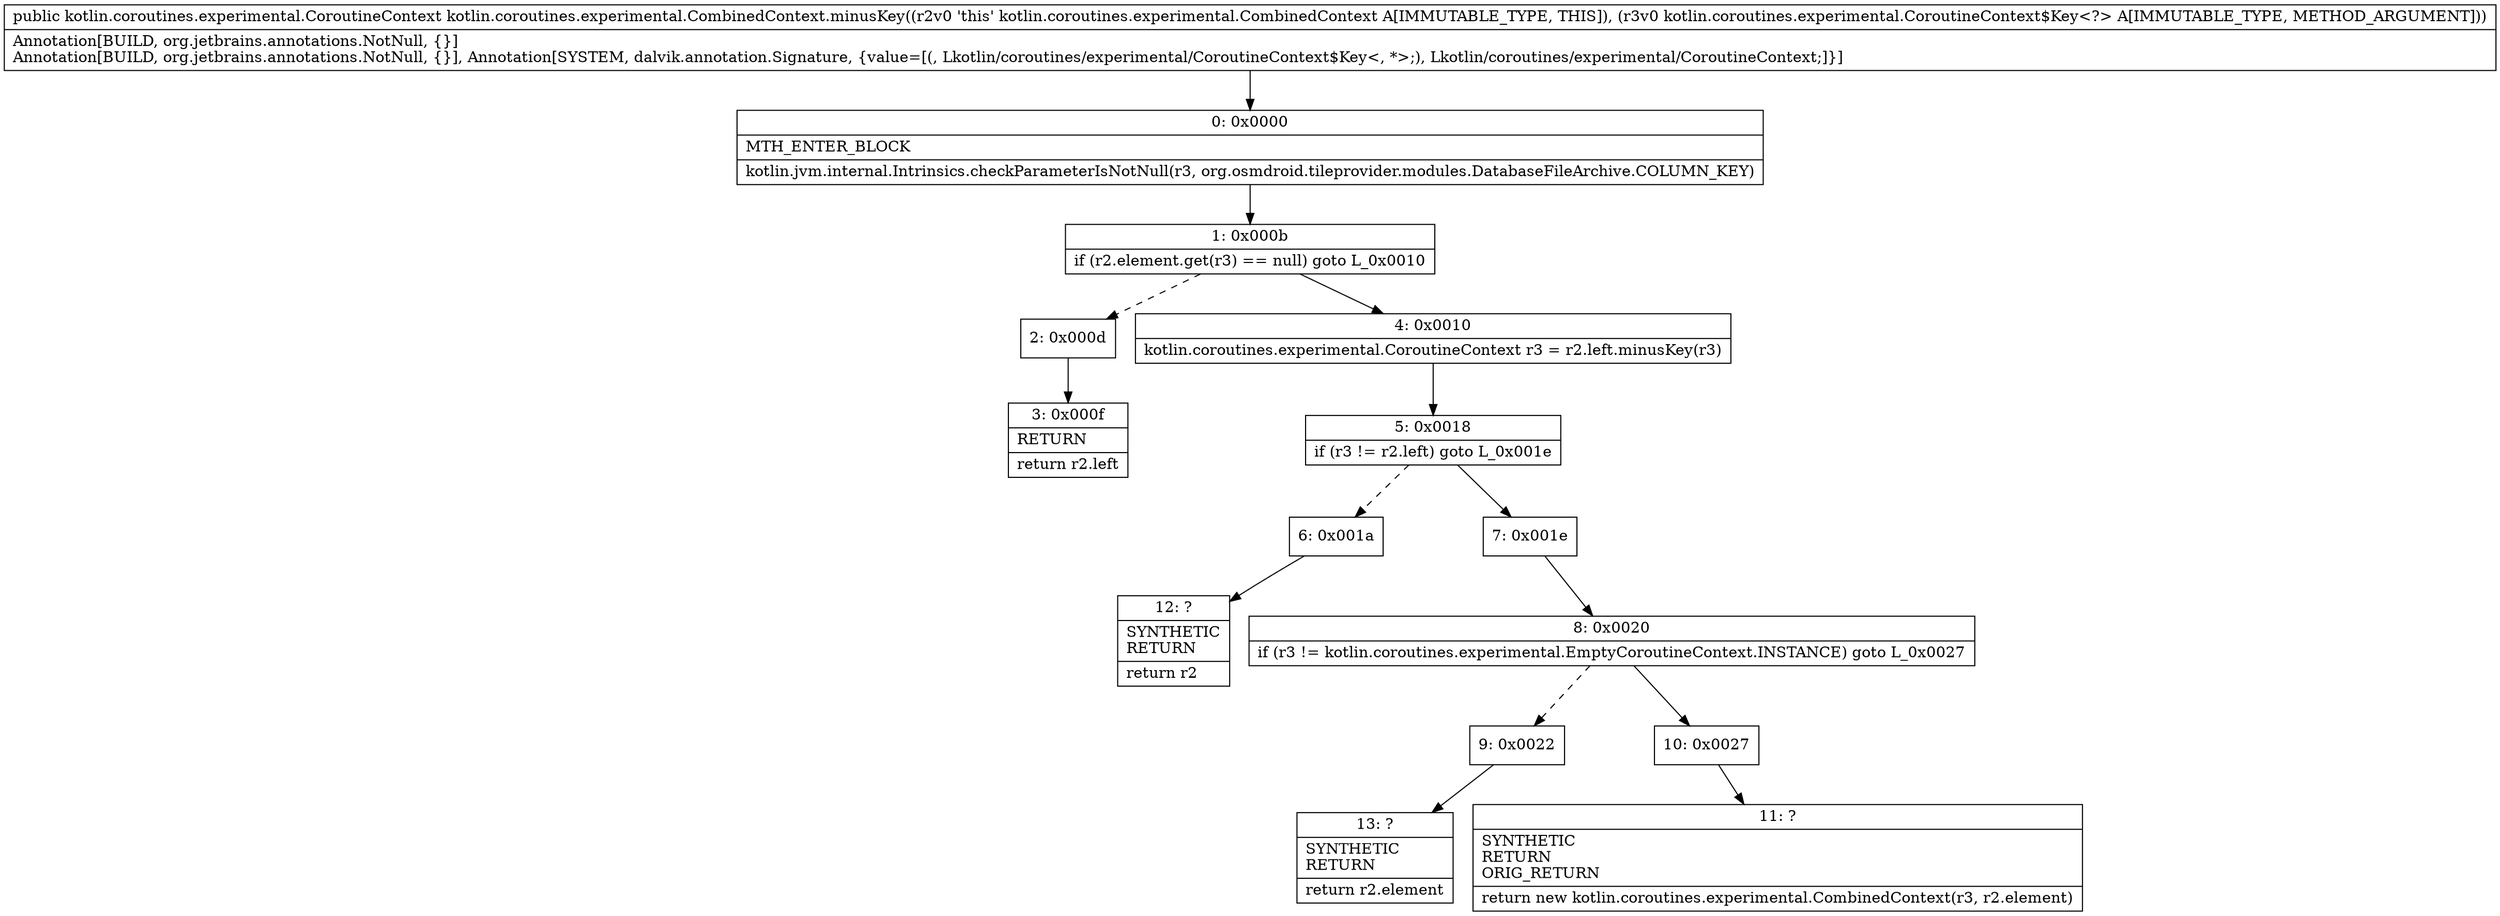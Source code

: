 digraph "CFG forkotlin.coroutines.experimental.CombinedContext.minusKey(Lkotlin\/coroutines\/experimental\/CoroutineContext$Key;)Lkotlin\/coroutines\/experimental\/CoroutineContext;" {
Node_0 [shape=record,label="{0\:\ 0x0000|MTH_ENTER_BLOCK\l|kotlin.jvm.internal.Intrinsics.checkParameterIsNotNull(r3, org.osmdroid.tileprovider.modules.DatabaseFileArchive.COLUMN_KEY)\l}"];
Node_1 [shape=record,label="{1\:\ 0x000b|if (r2.element.get(r3) == null) goto L_0x0010\l}"];
Node_2 [shape=record,label="{2\:\ 0x000d}"];
Node_3 [shape=record,label="{3\:\ 0x000f|RETURN\l|return r2.left\l}"];
Node_4 [shape=record,label="{4\:\ 0x0010|kotlin.coroutines.experimental.CoroutineContext r3 = r2.left.minusKey(r3)\l}"];
Node_5 [shape=record,label="{5\:\ 0x0018|if (r3 != r2.left) goto L_0x001e\l}"];
Node_6 [shape=record,label="{6\:\ 0x001a}"];
Node_7 [shape=record,label="{7\:\ 0x001e}"];
Node_8 [shape=record,label="{8\:\ 0x0020|if (r3 != kotlin.coroutines.experimental.EmptyCoroutineContext.INSTANCE) goto L_0x0027\l}"];
Node_9 [shape=record,label="{9\:\ 0x0022}"];
Node_10 [shape=record,label="{10\:\ 0x0027}"];
Node_11 [shape=record,label="{11\:\ ?|SYNTHETIC\lRETURN\lORIG_RETURN\l|return new kotlin.coroutines.experimental.CombinedContext(r3, r2.element)\l}"];
Node_12 [shape=record,label="{12\:\ ?|SYNTHETIC\lRETURN\l|return r2\l}"];
Node_13 [shape=record,label="{13\:\ ?|SYNTHETIC\lRETURN\l|return r2.element\l}"];
MethodNode[shape=record,label="{public kotlin.coroutines.experimental.CoroutineContext kotlin.coroutines.experimental.CombinedContext.minusKey((r2v0 'this' kotlin.coroutines.experimental.CombinedContext A[IMMUTABLE_TYPE, THIS]), (r3v0 kotlin.coroutines.experimental.CoroutineContext$Key\<?\> A[IMMUTABLE_TYPE, METHOD_ARGUMENT]))  | Annotation[BUILD, org.jetbrains.annotations.NotNull, \{\}]\lAnnotation[BUILD, org.jetbrains.annotations.NotNull, \{\}], Annotation[SYSTEM, dalvik.annotation.Signature, \{value=[(, Lkotlin\/coroutines\/experimental\/CoroutineContext$Key\<, *\>;), Lkotlin\/coroutines\/experimental\/CoroutineContext;]\}]\l}"];
MethodNode -> Node_0;
Node_0 -> Node_1;
Node_1 -> Node_2[style=dashed];
Node_1 -> Node_4;
Node_2 -> Node_3;
Node_4 -> Node_5;
Node_5 -> Node_6[style=dashed];
Node_5 -> Node_7;
Node_6 -> Node_12;
Node_7 -> Node_8;
Node_8 -> Node_9[style=dashed];
Node_8 -> Node_10;
Node_9 -> Node_13;
Node_10 -> Node_11;
}

